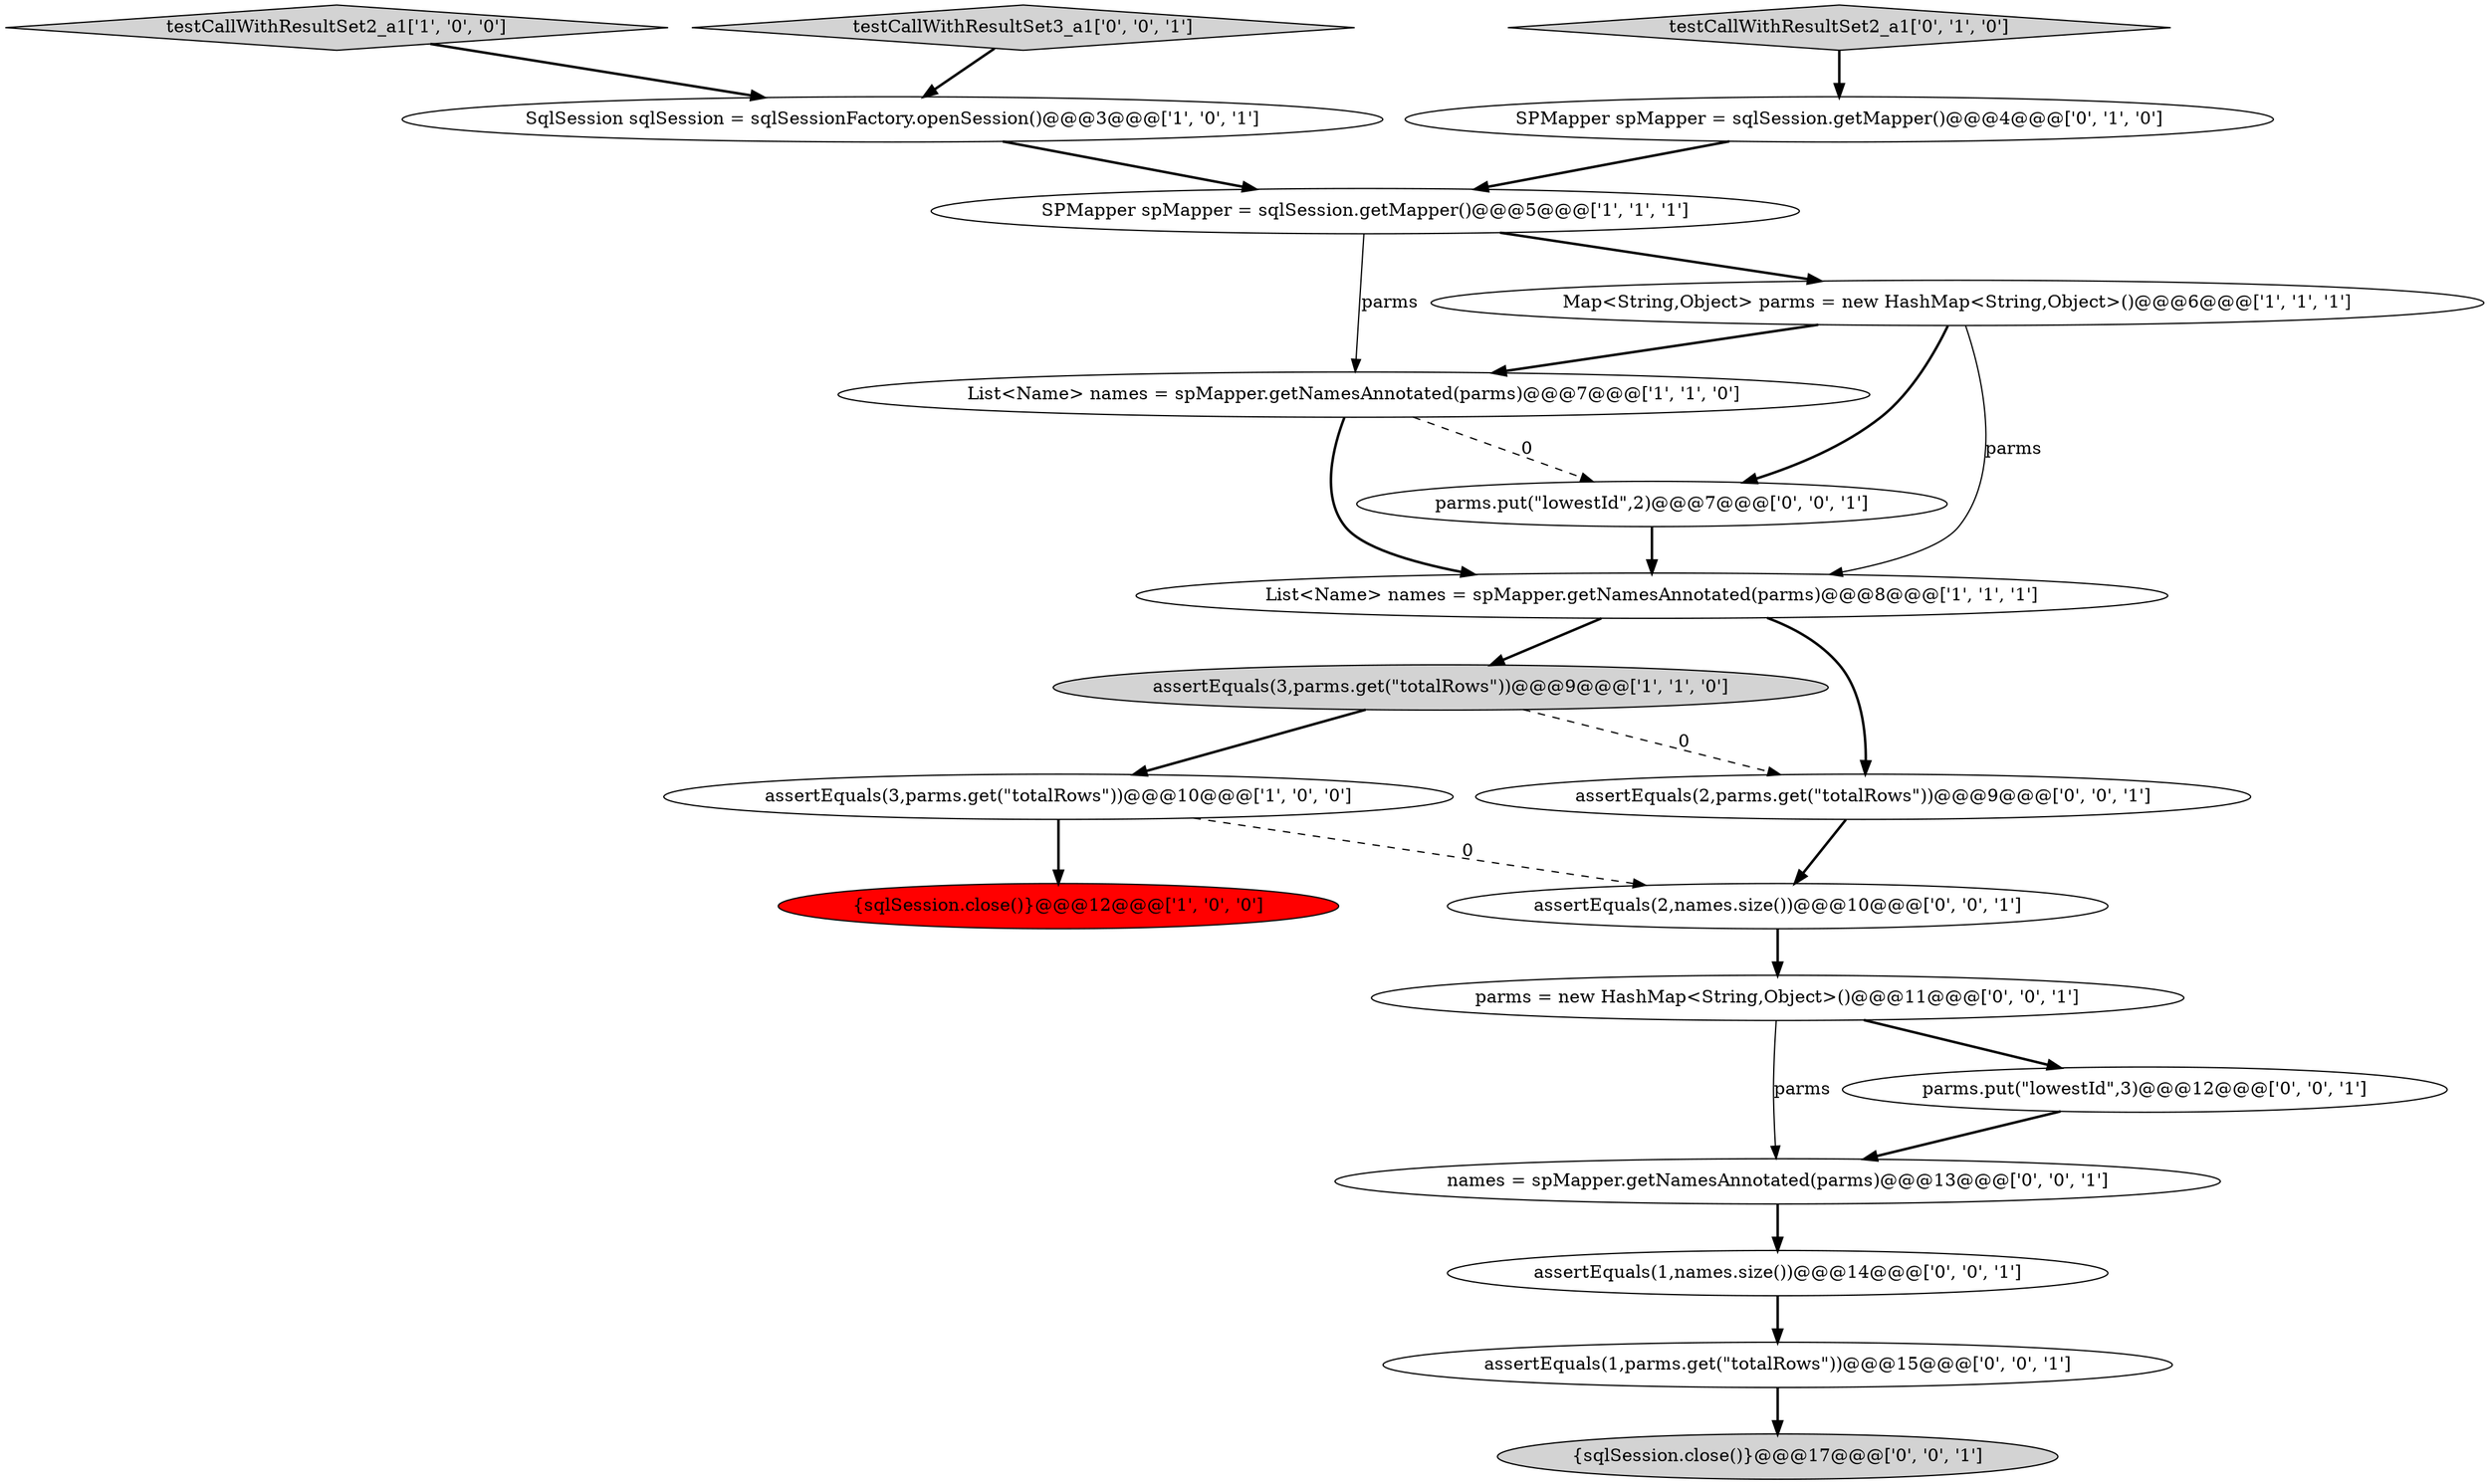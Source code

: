 digraph {
0 [style = filled, label = "{sqlSession.close()}@@@12@@@['1', '0', '0']", fillcolor = red, shape = ellipse image = "AAA1AAABBB1BBB"];
16 [style = filled, label = "assertEquals(1,names.size())@@@14@@@['0', '0', '1']", fillcolor = white, shape = ellipse image = "AAA0AAABBB3BBB"];
3 [style = filled, label = "SqlSession sqlSession = sqlSessionFactory.openSession()@@@3@@@['1', '0', '1']", fillcolor = white, shape = ellipse image = "AAA0AAABBB1BBB"];
15 [style = filled, label = "assertEquals(2,parms.get(\"totalRows\"))@@@9@@@['0', '0', '1']", fillcolor = white, shape = ellipse image = "AAA0AAABBB3BBB"];
19 [style = filled, label = "assertEquals(2,names.size())@@@10@@@['0', '0', '1']", fillcolor = white, shape = ellipse image = "AAA0AAABBB3BBB"];
7 [style = filled, label = "assertEquals(3,parms.get(\"totalRows\"))@@@9@@@['1', '1', '0']", fillcolor = lightgray, shape = ellipse image = "AAA0AAABBB1BBB"];
4 [style = filled, label = "SPMapper spMapper = sqlSession.getMapper()@@@5@@@['1', '1', '1']", fillcolor = white, shape = ellipse image = "AAA0AAABBB1BBB"];
14 [style = filled, label = "parms.put(\"lowestId\",2)@@@7@@@['0', '0', '1']", fillcolor = white, shape = ellipse image = "AAA0AAABBB3BBB"];
9 [style = filled, label = "testCallWithResultSet2_a1['0', '1', '0']", fillcolor = lightgray, shape = diamond image = "AAA0AAABBB2BBB"];
5 [style = filled, label = "List<Name> names = spMapper.getNamesAnnotated(parms)@@@8@@@['1', '1', '1']", fillcolor = white, shape = ellipse image = "AAA0AAABBB1BBB"];
6 [style = filled, label = "List<Name> names = spMapper.getNamesAnnotated(parms)@@@7@@@['1', '1', '0']", fillcolor = white, shape = ellipse image = "AAA0AAABBB1BBB"];
13 [style = filled, label = "assertEquals(1,parms.get(\"totalRows\"))@@@15@@@['0', '0', '1']", fillcolor = white, shape = ellipse image = "AAA0AAABBB3BBB"];
1 [style = filled, label = "Map<String,Object> parms = new HashMap<String,Object>()@@@6@@@['1', '1', '1']", fillcolor = white, shape = ellipse image = "AAA0AAABBB1BBB"];
12 [style = filled, label = "parms = new HashMap<String,Object>()@@@11@@@['0', '0', '1']", fillcolor = white, shape = ellipse image = "AAA0AAABBB3BBB"];
8 [style = filled, label = "assertEquals(3,parms.get(\"totalRows\"))@@@10@@@['1', '0', '0']", fillcolor = white, shape = ellipse image = "AAA0AAABBB1BBB"];
18 [style = filled, label = "parms.put(\"lowestId\",3)@@@12@@@['0', '0', '1']", fillcolor = white, shape = ellipse image = "AAA0AAABBB3BBB"];
11 [style = filled, label = "names = spMapper.getNamesAnnotated(parms)@@@13@@@['0', '0', '1']", fillcolor = white, shape = ellipse image = "AAA0AAABBB3BBB"];
17 [style = filled, label = "{sqlSession.close()}@@@17@@@['0', '0', '1']", fillcolor = lightgray, shape = ellipse image = "AAA0AAABBB3BBB"];
10 [style = filled, label = "SPMapper spMapper = sqlSession.getMapper()@@@4@@@['0', '1', '0']", fillcolor = white, shape = ellipse image = "AAA0AAABBB2BBB"];
2 [style = filled, label = "testCallWithResultSet2_a1['1', '0', '0']", fillcolor = lightgray, shape = diamond image = "AAA0AAABBB1BBB"];
20 [style = filled, label = "testCallWithResultSet3_a1['0', '0', '1']", fillcolor = lightgray, shape = diamond image = "AAA0AAABBB3BBB"];
11->16 [style = bold, label=""];
8->19 [style = dashed, label="0"];
16->13 [style = bold, label=""];
19->12 [style = bold, label=""];
2->3 [style = bold, label=""];
18->11 [style = bold, label=""];
5->15 [style = bold, label=""];
20->3 [style = bold, label=""];
9->10 [style = bold, label=""];
4->6 [style = solid, label="parms"];
6->14 [style = dashed, label="0"];
15->19 [style = bold, label=""];
7->8 [style = bold, label=""];
3->4 [style = bold, label=""];
8->0 [style = bold, label=""];
6->5 [style = bold, label=""];
13->17 [style = bold, label=""];
1->6 [style = bold, label=""];
12->18 [style = bold, label=""];
12->11 [style = solid, label="parms"];
10->4 [style = bold, label=""];
7->15 [style = dashed, label="0"];
5->7 [style = bold, label=""];
1->14 [style = bold, label=""];
4->1 [style = bold, label=""];
1->5 [style = solid, label="parms"];
14->5 [style = bold, label=""];
}
